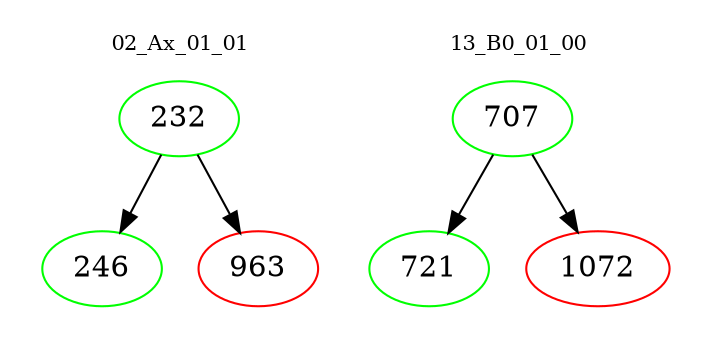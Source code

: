 digraph{
subgraph cluster_0 {
color = white
label = "02_Ax_01_01";
fontsize=10;
T0_232 [label="232", color="green"]
T0_232 -> T0_246 [color="black"]
T0_246 [label="246", color="green"]
T0_232 -> T0_963 [color="black"]
T0_963 [label="963", color="red"]
}
subgraph cluster_1 {
color = white
label = "13_B0_01_00";
fontsize=10;
T1_707 [label="707", color="green"]
T1_707 -> T1_721 [color="black"]
T1_721 [label="721", color="green"]
T1_707 -> T1_1072 [color="black"]
T1_1072 [label="1072", color="red"]
}
}
